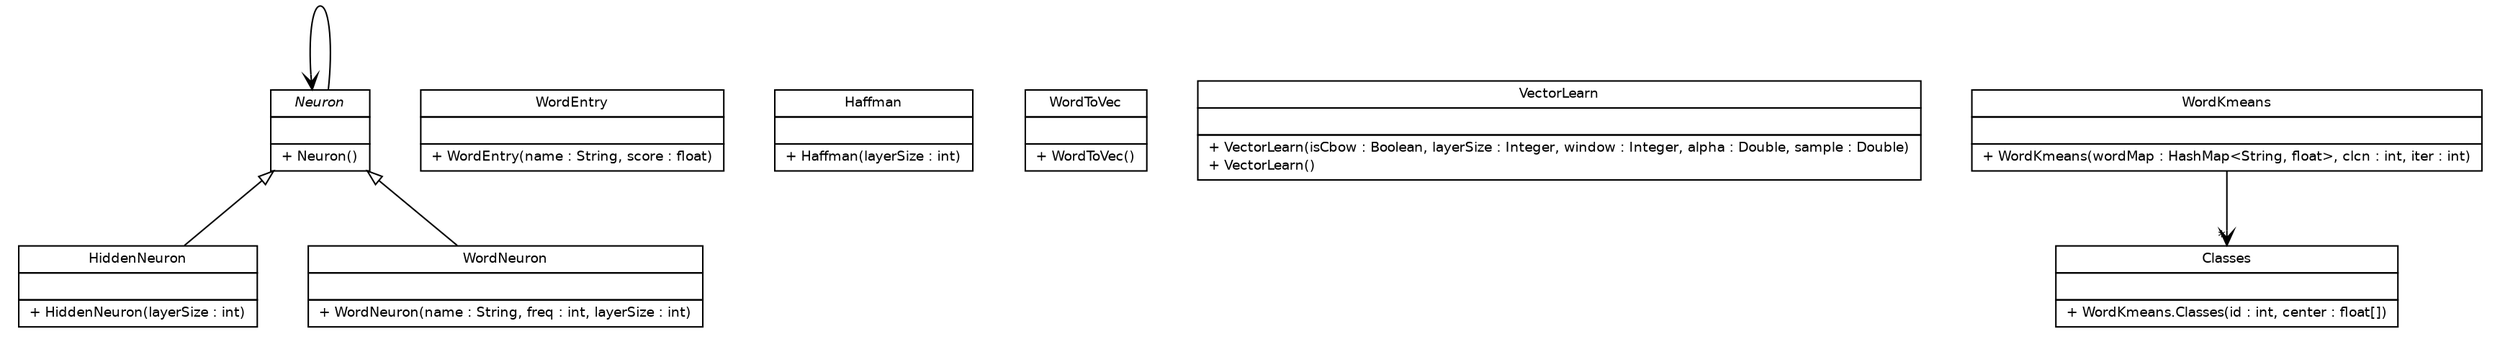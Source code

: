 #!/usr/local/bin/dot
#
# Class diagram 
# Generated by UmlGraph version 4.6 (http://www.spinellis.gr/sw/umlgraph)
#

digraph G {
	edge [fontname="Helvetica",fontsize=10,labelfontname="Helvetica",labelfontsize=10];
	node [fontname="Helvetica",fontsize=10,shape=plaintext];
	// org.soul.wordToVec.HiddenNeuron
	c496 [label=<<table border="0" cellborder="1" cellspacing="0" cellpadding="2" port="p" href="./HiddenNeuron.html">
		<tr><td><table border="0" cellspacing="0" cellpadding="1">
			<tr><td> HiddenNeuron </td></tr>
		</table></td></tr>
		<tr><td><table border="0" cellspacing="0" cellpadding="1">
			<tr><td align="left">  </td></tr>
		</table></td></tr>
		<tr><td><table border="0" cellspacing="0" cellpadding="1">
			<tr><td align="left"> + HiddenNeuron(layerSize : int) </td></tr>
		</table></td></tr>
		</table>>, fontname="Helvetica", fontcolor="black", fontsize=9.0];
	// org.soul.wordToVec.WordNeuron
	c497 [label=<<table border="0" cellborder="1" cellspacing="0" cellpadding="2" port="p" href="./WordNeuron.html">
		<tr><td><table border="0" cellspacing="0" cellpadding="1">
			<tr><td> WordNeuron </td></tr>
		</table></td></tr>
		<tr><td><table border="0" cellspacing="0" cellpadding="1">
			<tr><td align="left">  </td></tr>
		</table></td></tr>
		<tr><td><table border="0" cellspacing="0" cellpadding="1">
			<tr><td align="left"> + WordNeuron(name : String, freq : int, layerSize : int) </td></tr>
		</table></td></tr>
		</table>>, fontname="Helvetica", fontcolor="black", fontsize=9.0];
	// org.soul.wordToVec.WordEntry
	c498 [label=<<table border="0" cellborder="1" cellspacing="0" cellpadding="2" port="p" href="./WordEntry.html">
		<tr><td><table border="0" cellspacing="0" cellpadding="1">
			<tr><td> WordEntry </td></tr>
		</table></td></tr>
		<tr><td><table border="0" cellspacing="0" cellpadding="1">
			<tr><td align="left">  </td></tr>
		</table></td></tr>
		<tr><td><table border="0" cellspacing="0" cellpadding="1">
			<tr><td align="left"> + WordEntry(name : String, score : float) </td></tr>
		</table></td></tr>
		</table>>, fontname="Helvetica", fontcolor="black", fontsize=9.0];
	// org.soul.wordToVec.Haffman
	c499 [label=<<table border="0" cellborder="1" cellspacing="0" cellpadding="2" port="p" href="./Haffman.html">
		<tr><td><table border="0" cellspacing="0" cellpadding="1">
			<tr><td> Haffman </td></tr>
		</table></td></tr>
		<tr><td><table border="0" cellspacing="0" cellpadding="1">
			<tr><td align="left">  </td></tr>
		</table></td></tr>
		<tr><td><table border="0" cellspacing="0" cellpadding="1">
			<tr><td align="left"> + Haffman(layerSize : int) </td></tr>
		</table></td></tr>
		</table>>, fontname="Helvetica", fontcolor="black", fontsize=9.0];
	// org.soul.wordToVec.WordToVec
	c500 [label=<<table border="0" cellborder="1" cellspacing="0" cellpadding="2" port="p" href="./WordToVec.html">
		<tr><td><table border="0" cellspacing="0" cellpadding="1">
			<tr><td> WordToVec </td></tr>
		</table></td></tr>
		<tr><td><table border="0" cellspacing="0" cellpadding="1">
			<tr><td align="left">  </td></tr>
		</table></td></tr>
		<tr><td><table border="0" cellspacing="0" cellpadding="1">
			<tr><td align="left"> + WordToVec() </td></tr>
		</table></td></tr>
		</table>>, fontname="Helvetica", fontcolor="black", fontsize=9.0];
	// org.soul.wordToVec.VectorLearn
	c501 [label=<<table border="0" cellborder="1" cellspacing="0" cellpadding="2" port="p" href="./VectorLearn.html">
		<tr><td><table border="0" cellspacing="0" cellpadding="1">
			<tr><td> VectorLearn </td></tr>
		</table></td></tr>
		<tr><td><table border="0" cellspacing="0" cellpadding="1">
			<tr><td align="left">  </td></tr>
		</table></td></tr>
		<tr><td><table border="0" cellspacing="0" cellpadding="1">
			<tr><td align="left"> + VectorLearn(isCbow : Boolean, layerSize : Integer, window : Integer, alpha : Double, sample : Double) </td></tr>
			<tr><td align="left"> + VectorLearn() </td></tr>
		</table></td></tr>
		</table>>, fontname="Helvetica", fontcolor="black", fontsize=9.0];
	// org.soul.wordToVec.Neuron
	c502 [label=<<table border="0" cellborder="1" cellspacing="0" cellpadding="2" port="p" href="./Neuron.html">
		<tr><td><table border="0" cellspacing="0" cellpadding="1">
			<tr><td><font face="Helvetica-Oblique"> Neuron </font></td></tr>
		</table></td></tr>
		<tr><td><table border="0" cellspacing="0" cellpadding="1">
			<tr><td align="left">  </td></tr>
		</table></td></tr>
		<tr><td><table border="0" cellspacing="0" cellpadding="1">
			<tr><td align="left"> + Neuron() </td></tr>
		</table></td></tr>
		</table>>, fontname="Helvetica", fontcolor="black", fontsize=9.0];
	// org.soul.wordToVec.WordKmeans
	c503 [label=<<table border="0" cellborder="1" cellspacing="0" cellpadding="2" port="p" href="./WordKmeans.html">
		<tr><td><table border="0" cellspacing="0" cellpadding="1">
			<tr><td> WordKmeans </td></tr>
		</table></td></tr>
		<tr><td><table border="0" cellspacing="0" cellpadding="1">
			<tr><td align="left">  </td></tr>
		</table></td></tr>
		<tr><td><table border="0" cellspacing="0" cellpadding="1">
			<tr><td align="left"> + WordKmeans(wordMap : HashMap&lt;String, float&gt;, clcn : int, iter : int) </td></tr>
		</table></td></tr>
		</table>>, fontname="Helvetica", fontcolor="black", fontsize=9.0];
	// org.soul.wordToVec.WordKmeans.Classes
	c504 [label=<<table border="0" cellborder="1" cellspacing="0" cellpadding="2" port="p" href="./WordKmeans.Classes.html">
		<tr><td><table border="0" cellspacing="0" cellpadding="1">
			<tr><td> Classes </td></tr>
		</table></td></tr>
		<tr><td><table border="0" cellspacing="0" cellpadding="1">
			<tr><td align="left">  </td></tr>
		</table></td></tr>
		<tr><td><table border="0" cellspacing="0" cellpadding="1">
			<tr><td align="left"> + WordKmeans.Classes(id : int, center : float[]) </td></tr>
		</table></td></tr>
		</table>>, fontname="Helvetica", fontcolor="black", fontsize=9.0];
	//org.soul.wordToVec.HiddenNeuron extends org.soul.wordToVec.Neuron
	c502:p -> c496:p [dir=back,arrowtail=empty];
	//org.soul.wordToVec.WordNeuron extends org.soul.wordToVec.Neuron
	c502:p -> c497:p [dir=back,arrowtail=empty];
	// org.soul.wordToVec.Neuron NAVASSOC org.soul.wordToVec.Neuron
	c502:p -> c502:p [taillabel="", label="", headlabel="", fontname="Helvetica", fontcolor="black", fontsize=10.0, color="black", arrowhead=open];
	// org.soul.wordToVec.WordKmeans NAVASSOC org.soul.wordToVec.WordKmeans.Classes
	c503:p -> c504:p [taillabel="", label="", headlabel="*", fontname="Helvetica", fontcolor="black", fontsize=10.0, color="black", arrowhead=open];
}

